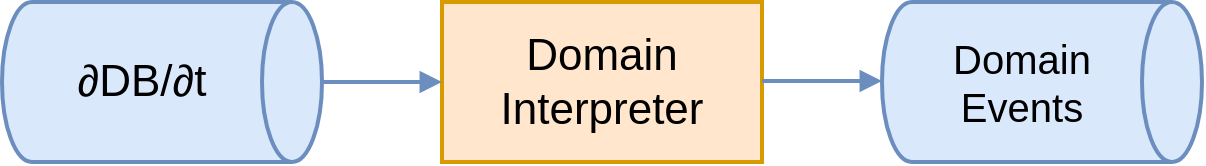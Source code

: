 <mxfile version="15.4.0" type="device" pages="2"><diagram id="87jtWNjwxO9RSUAdU2Z_" name="Page-1"><mxGraphModel dx="1186" dy="875" grid="1" gridSize="10" guides="1" tooltips="1" connect="1" arrows="1" fold="1" page="1" pageScale="1" pageWidth="1100" pageHeight="850" math="0" shadow="0"><root><mxCell id="0"/><mxCell id="1" parent="0"/><mxCell id="bM9lKsk81LzW7CmQwGGT-3" value="" style="shape=cylinder3;whiteSpace=wrap;html=1;boundedLbl=1;backgroundOutline=1;size=15;rotation=90;fillColor=#dae8fc;strokeColor=#6c8ebf;strokeWidth=2;" parent="1" vertex="1"><mxGeometry x="320" y="120" width="80" height="160" as="geometry"/></mxCell><mxCell id="bM9lKsk81LzW7CmQwGGT-4" value="&lt;font style=&quot;font-size: 22px&quot;&gt;∂DB/∂t&lt;/font&gt;" style="text;html=1;strokeColor=none;fillColor=none;align=center;verticalAlign=middle;whiteSpace=wrap;rounded=0;" parent="1" vertex="1"><mxGeometry x="310" y="160" width="80" height="80" as="geometry"/></mxCell><mxCell id="bM9lKsk81LzW7CmQwGGT-5" value="&lt;font style=&quot;font-size: 22px&quot;&gt;Domain Interpreter&lt;/font&gt;" style="rounded=0;whiteSpace=wrap;html=1;fillColor=#ffe6cc;strokeColor=#d79b00;strokeWidth=2;" parent="1" vertex="1"><mxGeometry x="500" y="160" width="160" height="80" as="geometry"/></mxCell><mxCell id="bM9lKsk81LzW7CmQwGGT-8" value="" style="shape=cylinder3;whiteSpace=wrap;html=1;boundedLbl=1;backgroundOutline=1;size=15;rotation=90;fillColor=#dae8fc;strokeColor=#6c8ebf;strokeWidth=2;" parent="1" vertex="1"><mxGeometry x="760" y="120" width="80" height="160" as="geometry"/></mxCell><mxCell id="bM9lKsk81LzW7CmQwGGT-9" value="&lt;font style=&quot;font-size: 20px&quot;&gt;Domain Events&lt;/font&gt;" style="text;html=1;strokeColor=none;fillColor=none;align=center;verticalAlign=middle;whiteSpace=wrap;rounded=0;" parent="1" vertex="1"><mxGeometry x="730" y="160" width="120" height="80" as="geometry"/></mxCell><mxCell id="bM9lKsk81LzW7CmQwGGT-10" value="" style="endArrow=block;html=1;exitX=0.5;exitY=0;exitDx=0;exitDy=0;exitPerimeter=0;entryX=0;entryY=0.5;entryDx=0;entryDy=0;endFill=1;strokeWidth=2;fillColor=#dae8fc;strokeColor=#6c8ebf;" parent="1" source="bM9lKsk81LzW7CmQwGGT-3" target="bM9lKsk81LzW7CmQwGGT-5" edge="1"><mxGeometry width="50" height="50" relative="1" as="geometry"><mxPoint x="500" y="340" as="sourcePoint"/><mxPoint x="550" y="290" as="targetPoint"/></mxGeometry></mxCell><mxCell id="bM9lKsk81LzW7CmQwGGT-11" value="" style="endArrow=block;html=1;exitX=0.5;exitY=0;exitDx=0;exitDy=0;exitPerimeter=0;entryX=0;entryY=0.5;entryDx=0;entryDy=0;endFill=1;strokeWidth=2;fillColor=#dae8fc;strokeColor=#6c8ebf;" parent="1" edge="1"><mxGeometry width="50" height="50" relative="1" as="geometry"><mxPoint x="660" y="199.5" as="sourcePoint"/><mxPoint x="720" y="199.5" as="targetPoint"/></mxGeometry></mxCell></root></mxGraphModel></diagram><diagram id="rCACZtuYPf-sFLgH30bD" name="Page-2"><mxGraphModel dx="1186" dy="875" grid="1" gridSize="10" guides="1" tooltips="1" connect="1" arrows="1" fold="1" page="1" pageScale="1" pageWidth="1100" pageHeight="850" math="0" shadow="0"><root><mxCell id="bE4RJOExksr8UuvQEuce-0"/><mxCell id="bE4RJOExksr8UuvQEuce-1" parent="bE4RJOExksr8UuvQEuce-0"/><mxCell id="bE4RJOExksr8UuvQEuce-10" value="" style="rounded=0;whiteSpace=wrap;html=1;fillColor=#f5f5f5;strokeColor=#000000;fontColor=#333333;" vertex="1" parent="bE4RJOExksr8UuvQEuce-1"><mxGeometry x="310" y="230" width="30" height="30" as="geometry"/></mxCell><mxCell id="bE4RJOExksr8UuvQEuce-2" value="" style="shape=cylinder3;whiteSpace=wrap;html=1;boundedLbl=1;backgroundOutline=1;size=15;rotation=90;" vertex="1" parent="bE4RJOExksr8UuvQEuce-1"><mxGeometry x="360" y="200" width="80" height="160" as="geometry"/></mxCell><mxCell id="bE4RJOExksr8UuvQEuce-3" value="" style="shape=cylinder3;whiteSpace=wrap;html=1;boundedLbl=1;backgroundOutline=1;size=15;rotation=90;" vertex="1" parent="bE4RJOExksr8UuvQEuce-1"><mxGeometry x="360" y="360" width="80" height="160" as="geometry"/></mxCell><mxCell id="bE4RJOExksr8UuvQEuce-7" value="" style="outlineConnect=0;dashed=0;verticalLabelPosition=bottom;verticalAlign=top;align=center;html=1;shape=mxgraph.aws3.kinesis_streams;fillColor=#F58534;gradientColor=none;" vertex="1" parent="bE4RJOExksr8UuvQEuce-1"><mxGeometry x="310" y="390" width="30" height="30" as="geometry"/></mxCell><mxCell id="bE4RJOExksr8UuvQEuce-9" value="" style="shape=image;verticalLabelPosition=bottom;labelBackgroundColor=#ffffff;verticalAlign=top;aspect=fixed;imageAspect=0;image=https://upload.wikimedia.org/wikipedia/commons/thumb/0/05/Apache_kafka.svg/1200px-Apache_kafka.svg.png;imageBackground=#FFFFFF;" vertex="1" parent="bE4RJOExksr8UuvQEuce-1"><mxGeometry x="315.77" y="231" width="17.22" height="28" as="geometry"/></mxCell></root></mxGraphModel></diagram></mxfile>